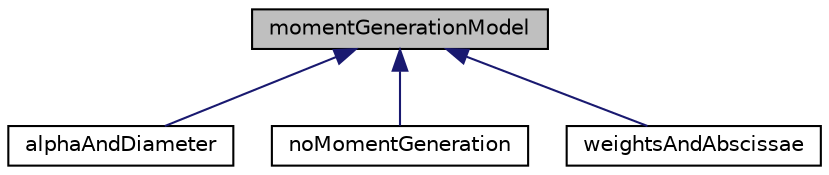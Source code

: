 digraph "momentGenerationModel"
{
  bgcolor="transparent";
  edge [fontname="Helvetica",fontsize="10",labelfontname="Helvetica",labelfontsize="10"];
  node [fontname="Helvetica",fontsize="10",shape=record];
  Node1 [label="momentGenerationModel",height=0.2,width=0.4,color="black", fillcolor="grey75", style="filled", fontcolor="black"];
  Node1 -> Node2 [dir="back",color="midnightblue",fontsize="10",style="solid",fontname="Helvetica"];
  Node2 [label="alphaAndDiameter",height=0.2,width=0.4,color="black",URL="$a00006.html"];
  Node1 -> Node3 [dir="back",color="midnightblue",fontsize="10",style="solid",fontname="Helvetica"];
  Node3 [label="noMomentGeneration",height=0.2,width=0.4,color="black",URL="$a00148.html",tooltip="Moments are read directly from the dictionary to create the moment fields. "];
  Node1 -> Node4 [dir="back",color="midnightblue",fontsize="10",style="solid",fontname="Helvetica"];
  Node4 [label="weightsAndAbscissae",height=0.2,width=0.4,color="black",URL="$a00230.html",tooltip="Moment generation done using volume fraction, density, and bubble diameter. "];
}
